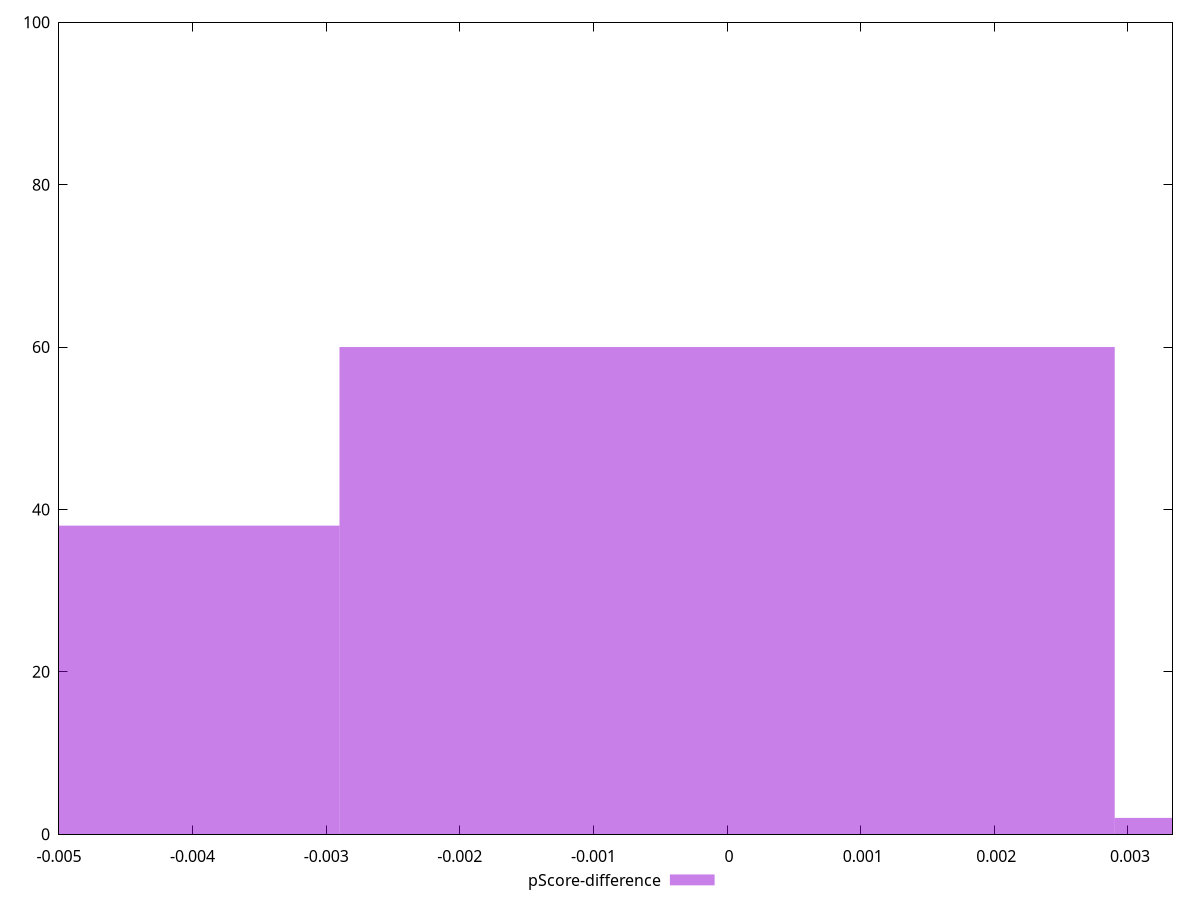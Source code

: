 reset

$pScoreDifference <<EOF
0.005801893991524841 2
0 60
-0.005801893991524841 38
EOF

set key outside below
set boxwidth 0.005801893991524841
set xrange [-0.0050000000000000044:0.0033333333333332993]
set yrange [0:100]
set trange [0:100]
set style fill transparent solid 0.5 noborder
set terminal svg size 640, 490 enhanced background rgb 'white'
set output "report_00015_2021-02-09T16-11-33.973Z/unminified-css/samples/pages/pScore-difference/histogram.svg"

plot $pScoreDifference title "pScore-difference" with boxes

reset
